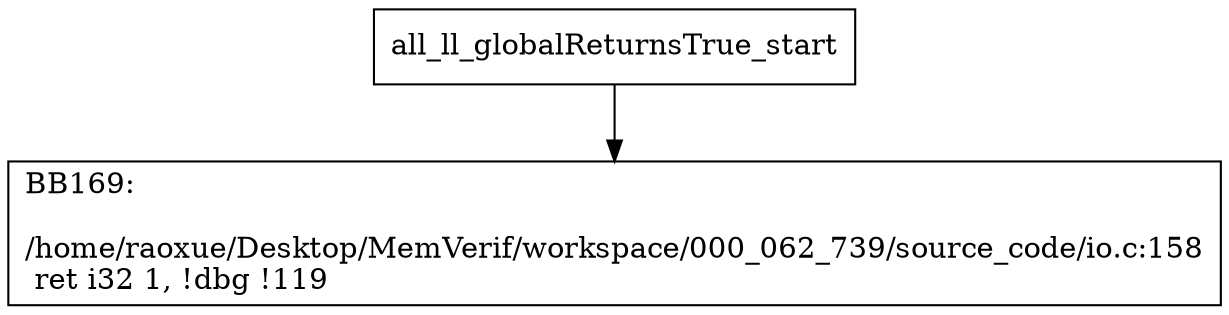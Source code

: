 digraph "CFG for'all_ll_globalReturnsTrue' function" {
	BBall_ll_globalReturnsTrue_start[shape=record,label="{all_ll_globalReturnsTrue_start}"];
	BBall_ll_globalReturnsTrue_start-> all_ll_globalReturnsTrueBB169;
	all_ll_globalReturnsTrueBB169 [shape=record, label="{BB169:\l\l/home/raoxue/Desktop/MemVerif/workspace/000_062_739/source_code/io.c:158\l
  ret i32 1, !dbg !119\l
}"];
}
